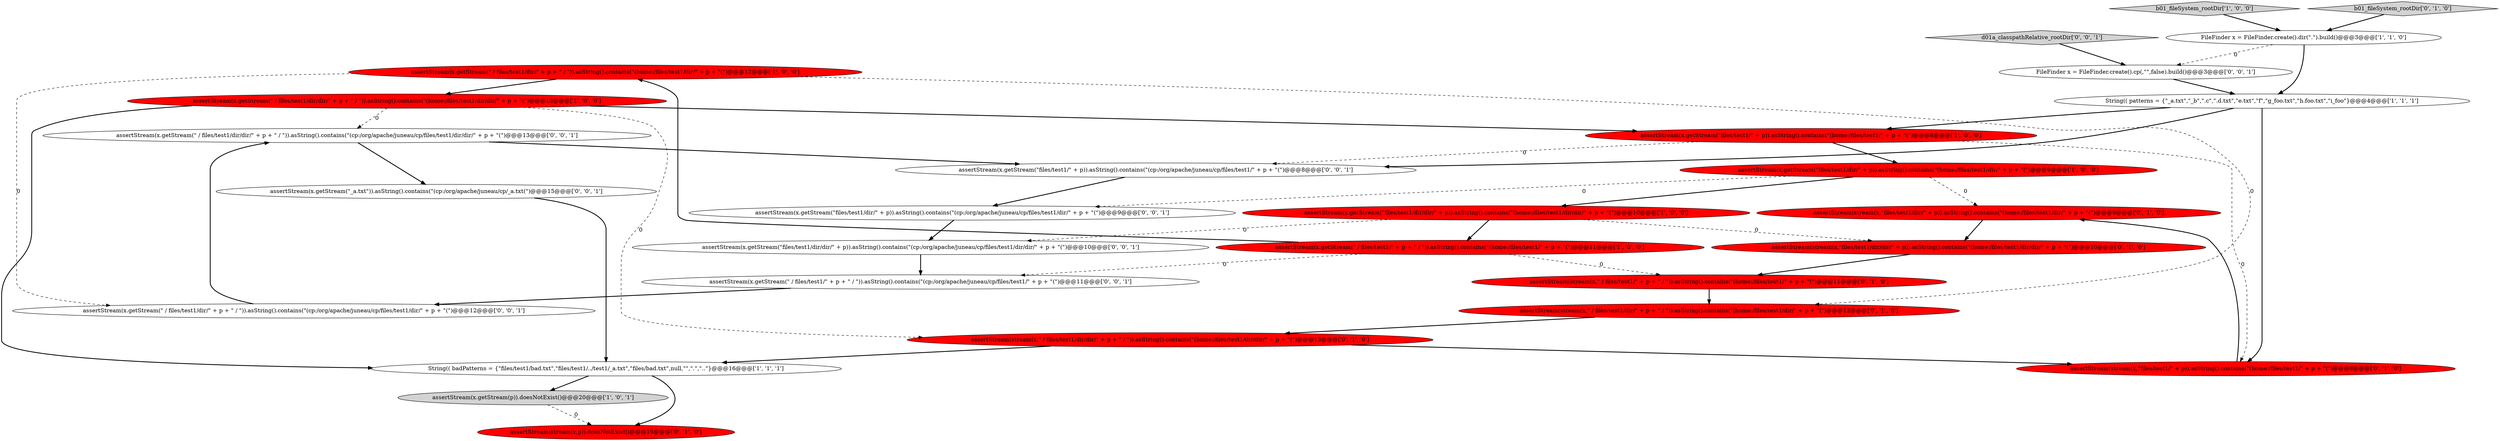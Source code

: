 digraph {
12 [style = filled, label = "assertStream(stream(x,\"files/test1/dir/\" + p)).asString().contains(\"(home:/files/test1/dir/\" + p + \"(\")@@@9@@@['0', '1', '0']", fillcolor = red, shape = ellipse image = "AAA1AAABBB2BBB"];
26 [style = filled, label = "assertStream(x.getStream(\" / files/test1/dir/dir/\" + p + \" / \")).asString().contains(\"(cp:/org/apache/juneau/cp/files/test1/dir/dir/\" + p + \"(\")@@@13@@@['0', '0', '1']", fillcolor = white, shape = ellipse image = "AAA0AAABBB3BBB"];
19 [style = filled, label = "assertStream(x.getStream(\"files/test1/dir/\" + p)).asString().contains(\"(cp:/org/apache/juneau/cp/files/test1/dir/\" + p + \"(\")@@@9@@@['0', '0', '1']", fillcolor = white, shape = ellipse image = "AAA0AAABBB3BBB"];
11 [style = filled, label = "assertStream(stream(x,\" / files/test1/dir/\" + p + \" / \")).asString().contains(\"(home:/files/test1/dir/\" + p + \"(\")@@@12@@@['0', '1', '0']", fillcolor = red, shape = ellipse image = "AAA1AAABBB2BBB"];
9 [style = filled, label = "b01_fileSystem_rootDir['1', '0', '0']", fillcolor = lightgray, shape = diamond image = "AAA0AAABBB1BBB"];
5 [style = filled, label = "assertStream(x.getStream(\"files/test1/dir/dir/\" + p)).asString().contains(\"(home:/files/test1/dir/dir/\" + p + \"(\")@@@10@@@['1', '0', '0']", fillcolor = red, shape = ellipse image = "AAA1AAABBB1BBB"];
27 [style = filled, label = "d01a_classpathRelative_rootDir['0', '0', '1']", fillcolor = lightgray, shape = diamond image = "AAA0AAABBB3BBB"];
10 [style = filled, label = "FileFinder x = FileFinder.create().dir(\".\").build()@@@3@@@['1', '1', '0']", fillcolor = white, shape = ellipse image = "AAA0AAABBB1BBB"];
14 [style = filled, label = "assertStream(stream(x,\" / files/test1/\" + p + \" / \")).asString().contains(\"(home:/files/test1/\" + p + \"(\")@@@11@@@['0', '1', '0']", fillcolor = red, shape = ellipse image = "AAA1AAABBB2BBB"];
2 [style = filled, label = "String(( badPatterns = {\"files/test1/bad.txt\",\"files/test1/../test1/_a.txt\",\"files/bad.txt\",null,\"\",\".\",\"..\"}@@@16@@@['1', '1', '1']", fillcolor = white, shape = ellipse image = "AAA0AAABBB1BBB"];
25 [style = filled, label = "assertStream(x.getStream(\"files/test1/\" + p)).asString().contains(\"(cp:/org/apache/juneau/cp/files/test1/\" + p + \"(\")@@@8@@@['0', '0', '1']", fillcolor = white, shape = ellipse image = "AAA0AAABBB3BBB"];
15 [style = filled, label = "assertStream(stream(x,\" / files/test1/dir/dir/\" + p + \" / \")).asString().contains(\"(home:/files/test1/dir/dir/\" + p + \"(\")@@@13@@@['0', '1', '0']", fillcolor = red, shape = ellipse image = "AAA1AAABBB2BBB"];
18 [style = filled, label = "assertStream(stream(x,\"files/test1/\" + p)).asString().contains(\"(home:/files/test1/\" + p + \"(\")@@@8@@@['0', '1', '0']", fillcolor = red, shape = ellipse image = "AAA1AAABBB2BBB"];
0 [style = filled, label = "assertStream(x.getStream(\"files/test1/\" + p)).asString().contains(\"(home:/files/test1/\" + p + \"(\")@@@8@@@['1', '0', '0']", fillcolor = red, shape = ellipse image = "AAA1AAABBB1BBB"];
17 [style = filled, label = "b01_fileSystem_rootDir['0', '1', '0']", fillcolor = lightgray, shape = diamond image = "AAA0AAABBB2BBB"];
7 [style = filled, label = "assertStream(x.getStream(p)).doesNotExist()@@@20@@@['1', '0', '1']", fillcolor = lightgray, shape = ellipse image = "AAA0AAABBB1BBB"];
8 [style = filled, label = "assertStream(x.getStream(\" / files/test1/\" + p + \" / \")).asString().contains(\"(home:/files/test1/\" + p + \"(\")@@@11@@@['1', '0', '0']", fillcolor = red, shape = ellipse image = "AAA1AAABBB1BBB"];
16 [style = filled, label = "assertStream(stream(x,p)).doesNotExist()@@@19@@@['0', '1', '0']", fillcolor = red, shape = ellipse image = "AAA1AAABBB2BBB"];
23 [style = filled, label = "assertStream(x.getStream(\" / files/test1/dir/\" + p + \" / \")).asString().contains(\"(cp:/org/apache/juneau/cp/files/test1/dir/\" + p + \"(\")@@@12@@@['0', '0', '1']", fillcolor = white, shape = ellipse image = "AAA0AAABBB3BBB"];
24 [style = filled, label = "assertStream(x.getStream(\"_a.txt\")).asString().contains(\"(cp:/org/apache/juneau/cp/_a.txt(\")@@@15@@@['0', '0', '1']", fillcolor = white, shape = ellipse image = "AAA0AAABBB3BBB"];
3 [style = filled, label = "assertStream(x.getStream(\" / files/test1/dir/dir/\" + p + \" / \")).asString().contains(\"(home:/files/test1/dir/dir/\" + p + \"(\")@@@13@@@['1', '0', '0']", fillcolor = red, shape = ellipse image = "AAA1AAABBB1BBB"];
21 [style = filled, label = "assertStream(x.getStream(\" / files/test1/\" + p + \" / \")).asString().contains(\"(cp:/org/apache/juneau/cp/files/test1/\" + p + \"(\")@@@11@@@['0', '0', '1']", fillcolor = white, shape = ellipse image = "AAA0AAABBB3BBB"];
22 [style = filled, label = "FileFinder x = FileFinder.create().cp(,\"\",false).build()@@@3@@@['0', '0', '1']", fillcolor = white, shape = ellipse image = "AAA0AAABBB3BBB"];
4 [style = filled, label = "assertStream(x.getStream(\"files/test1/dir/\" + p)).asString().contains(\"(home:/files/test1/dir/\" + p + \"(\")@@@9@@@['1', '0', '0']", fillcolor = red, shape = ellipse image = "AAA1AAABBB1BBB"];
6 [style = filled, label = "String(( patterns = {\"_a.txt\",\"_b\",\".c\",\".d.txt\",\"e.txt\",\"f\",\"g_foo.txt\",\"h.foo.txt\",\"i_foo\"}@@@4@@@['1', '1', '1']", fillcolor = white, shape = ellipse image = "AAA0AAABBB1BBB"];
13 [style = filled, label = "assertStream(stream(x,\"files/test1/dir/dir/\" + p)).asString().contains(\"(home:/files/test1/dir/dir/\" + p + \"(\")@@@10@@@['0', '1', '0']", fillcolor = red, shape = ellipse image = "AAA1AAABBB2BBB"];
1 [style = filled, label = "assertStream(x.getStream(\" / files/test1/dir/\" + p + \" / \")).asString().contains(\"(home:/files/test1/dir/\" + p + \"(\")@@@12@@@['1', '0', '0']", fillcolor = red, shape = ellipse image = "AAA1AAABBB1BBB"];
20 [style = filled, label = "assertStream(x.getStream(\"files/test1/dir/dir/\" + p)).asString().contains(\"(cp:/org/apache/juneau/cp/files/test1/dir/dir/\" + p + \"(\")@@@10@@@['0', '0', '1']", fillcolor = white, shape = ellipse image = "AAA0AAABBB3BBB"];
5->13 [style = dashed, label="0"];
17->10 [style = bold, label=""];
5->8 [style = bold, label=""];
15->2 [style = bold, label=""];
3->26 [style = dashed, label="0"];
24->2 [style = bold, label=""];
7->16 [style = dashed, label="0"];
6->18 [style = bold, label=""];
19->20 [style = bold, label=""];
26->25 [style = bold, label=""];
1->3 [style = bold, label=""];
18->12 [style = bold, label=""];
23->26 [style = bold, label=""];
6->0 [style = bold, label=""];
9->10 [style = bold, label=""];
8->14 [style = dashed, label="0"];
10->22 [style = dashed, label="0"];
8->21 [style = dashed, label="0"];
26->24 [style = bold, label=""];
27->22 [style = bold, label=""];
15->18 [style = bold, label=""];
10->6 [style = bold, label=""];
11->15 [style = bold, label=""];
3->0 [style = bold, label=""];
4->12 [style = dashed, label="0"];
5->20 [style = dashed, label="0"];
20->21 [style = bold, label=""];
8->1 [style = bold, label=""];
12->13 [style = bold, label=""];
0->25 [style = dashed, label="0"];
3->2 [style = bold, label=""];
0->4 [style = bold, label=""];
1->11 [style = dashed, label="0"];
25->19 [style = bold, label=""];
3->15 [style = dashed, label="0"];
0->18 [style = dashed, label="0"];
4->19 [style = dashed, label="0"];
2->7 [style = bold, label=""];
14->11 [style = bold, label=""];
4->5 [style = bold, label=""];
13->14 [style = bold, label=""];
1->23 [style = dashed, label="0"];
6->25 [style = bold, label=""];
22->6 [style = bold, label=""];
21->23 [style = bold, label=""];
2->16 [style = bold, label=""];
}
